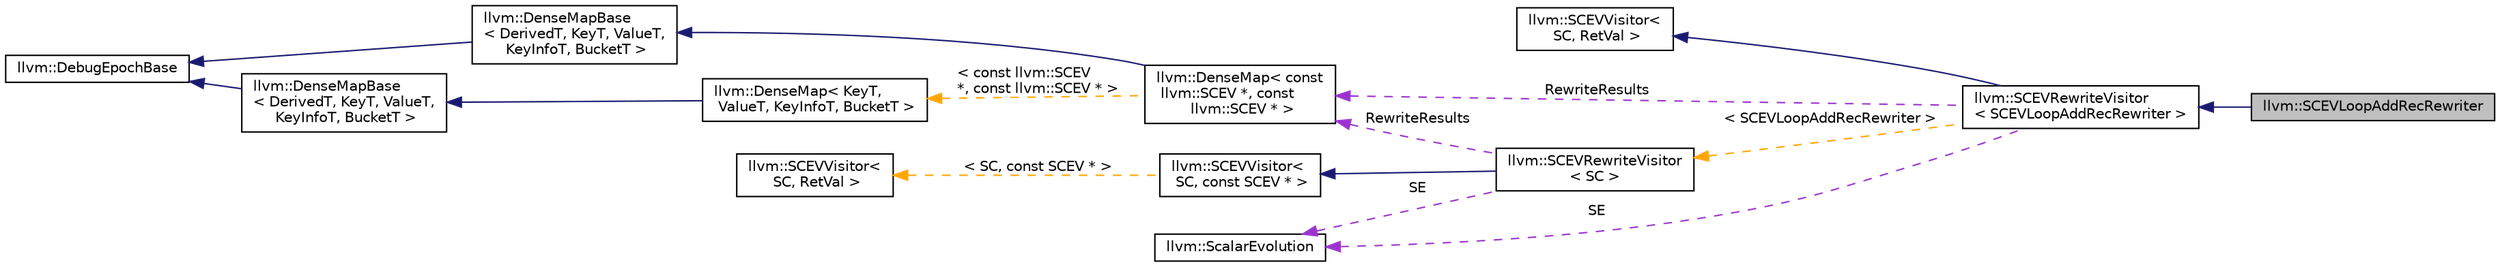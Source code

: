 digraph "llvm::SCEVLoopAddRecRewriter"
{
 // LATEX_PDF_SIZE
  bgcolor="transparent";
  edge [fontname="Helvetica",fontsize="10",labelfontname="Helvetica",labelfontsize="10"];
  node [fontname="Helvetica",fontsize="10",shape="box"];
  rankdir="LR";
  Node1 [label="llvm::SCEVLoopAddRecRewriter",height=0.2,width=0.4,color="black", fillcolor="grey75", style="filled", fontcolor="black",tooltip="The SCEVLoopAddRecRewriter takes a scalar evolution expression and applies the Map (Loop -> SCEV) to ..."];
  Node2 -> Node1 [dir="back",color="midnightblue",fontsize="10",style="solid",fontname="Helvetica"];
  Node2 [label="llvm::SCEVRewriteVisitor\l\< SCEVLoopAddRecRewriter \>",height=0.2,width=0.4,color="black",URL="$classllvm_1_1SCEVRewriteVisitor.html",tooltip=" "];
  Node3 -> Node2 [dir="back",color="midnightblue",fontsize="10",style="solid",fontname="Helvetica"];
  Node3 [label="llvm::SCEVVisitor\<\l SC, RetVal \>",height=0.2,width=0.4,color="black",URL="$structllvm_1_1SCEVVisitor.html",tooltip="This class defines a simple visitor class that may be used for various SCEV analysis purposes."];
  Node4 -> Node2 [dir="back",color="darkorchid3",fontsize="10",style="dashed",label=" SE" ,fontname="Helvetica"];
  Node4 [label="llvm::ScalarEvolution",height=0.2,width=0.4,color="black",URL="$classllvm_1_1ScalarEvolution.html",tooltip="The main scalar evolution driver."];
  Node5 -> Node2 [dir="back",color="darkorchid3",fontsize="10",style="dashed",label=" RewriteResults" ,fontname="Helvetica"];
  Node5 [label="llvm::DenseMap\< const\l llvm::SCEV *, const\l llvm::SCEV * \>",height=0.2,width=0.4,color="black",URL="$classllvm_1_1DenseMap.html",tooltip=" "];
  Node6 -> Node5 [dir="back",color="midnightblue",fontsize="10",style="solid",fontname="Helvetica"];
  Node6 [label="llvm::DenseMapBase\l\< DerivedT, KeyT, ValueT,\l KeyInfoT, BucketT \>",height=0.2,width=0.4,color="black",URL="$classllvm_1_1DenseMapBase.html",tooltip=" "];
  Node7 -> Node6 [dir="back",color="midnightblue",fontsize="10",style="solid",fontname="Helvetica"];
  Node7 [label="llvm::DebugEpochBase",height=0.2,width=0.4,color="black",URL="$classllvm_1_1DebugEpochBase.html",tooltip=" "];
  Node8 -> Node5 [dir="back",color="orange",fontsize="10",style="dashed",label=" \< const llvm::SCEV\l *, const llvm::SCEV * \>" ,fontname="Helvetica"];
  Node8 [label="llvm::DenseMap\< KeyT,\l ValueT, KeyInfoT, BucketT \>",height=0.2,width=0.4,color="black",URL="$classllvm_1_1DenseMap.html",tooltip=" "];
  Node9 -> Node8 [dir="back",color="midnightblue",fontsize="10",style="solid",fontname="Helvetica"];
  Node9 [label="llvm::DenseMapBase\l\< DerivedT, KeyT, ValueT,\l KeyInfoT, BucketT \>",height=0.2,width=0.4,color="black",URL="$classllvm_1_1DenseMapBase.html",tooltip=" "];
  Node7 -> Node9 [dir="back",color="midnightblue",fontsize="10",style="solid",fontname="Helvetica"];
  Node10 -> Node2 [dir="back",color="orange",fontsize="10",style="dashed",label=" \< SCEVLoopAddRecRewriter \>" ,fontname="Helvetica"];
  Node10 [label="llvm::SCEVRewriteVisitor\l\< SC \>",height=0.2,width=0.4,color="black",URL="$classllvm_1_1SCEVRewriteVisitor.html",tooltip="This visitor recursively visits a SCEV expression and re-writes it."];
  Node11 -> Node10 [dir="back",color="midnightblue",fontsize="10",style="solid",fontname="Helvetica"];
  Node11 [label="llvm::SCEVVisitor\<\l SC, const SCEV * \>",height=0.2,width=0.4,color="black",URL="$structllvm_1_1SCEVVisitor.html",tooltip=" "];
  Node12 -> Node11 [dir="back",color="orange",fontsize="10",style="dashed",label=" \< SC, const SCEV * \>" ,fontname="Helvetica"];
  Node12 [label="llvm::SCEVVisitor\<\l SC, RetVal \>",height=0.2,width=0.4,color="black",URL="$structllvm_1_1SCEVVisitor.html",tooltip="This class defines a simple visitor class that may be used for various SCEV analysis purposes."];
  Node4 -> Node10 [dir="back",color="darkorchid3",fontsize="10",style="dashed",label=" SE" ,fontname="Helvetica"];
  Node5 -> Node10 [dir="back",color="darkorchid3",fontsize="10",style="dashed",label=" RewriteResults" ,fontname="Helvetica"];
}
